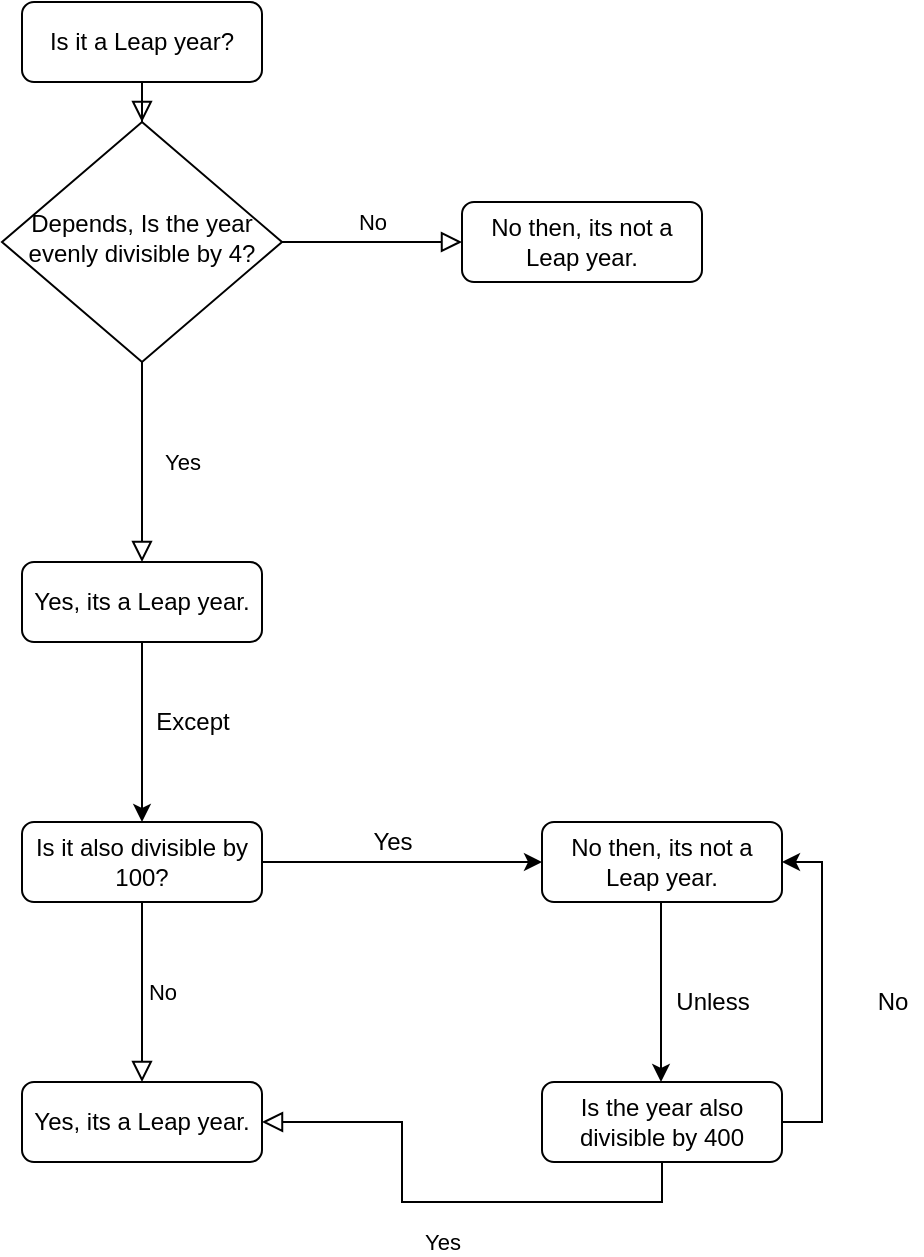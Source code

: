 <mxfile version="14.2.9" type="github">
  <diagram id="C5RBs43oDa-KdzZeNtuy" name="Page-1">
    <mxGraphModel dx="1422" dy="766" grid="1" gridSize="10" guides="1" tooltips="1" connect="1" arrows="1" fold="1" page="1" pageScale="1" pageWidth="827" pageHeight="1169" math="0" shadow="0">
      <root>
        <mxCell id="WIyWlLk6GJQsqaUBKTNV-0" />
        <mxCell id="WIyWlLk6GJQsqaUBKTNV-1" parent="WIyWlLk6GJQsqaUBKTNV-0" />
        <mxCell id="WIyWlLk6GJQsqaUBKTNV-2" value="" style="rounded=0;html=1;jettySize=auto;orthogonalLoop=1;fontSize=11;endArrow=block;endFill=0;endSize=8;strokeWidth=1;shadow=0;labelBackgroundColor=none;edgeStyle=orthogonalEdgeStyle;" parent="WIyWlLk6GJQsqaUBKTNV-1" source="WIyWlLk6GJQsqaUBKTNV-3" target="WIyWlLk6GJQsqaUBKTNV-6" edge="1">
          <mxGeometry relative="1" as="geometry" />
        </mxCell>
        <mxCell id="WIyWlLk6GJQsqaUBKTNV-3" value="Is it a Leap year?" style="rounded=1;whiteSpace=wrap;html=1;fontSize=12;glass=0;strokeWidth=1;shadow=0;" parent="WIyWlLk6GJQsqaUBKTNV-1" vertex="1">
          <mxGeometry x="290" y="10" width="120" height="40" as="geometry" />
        </mxCell>
        <mxCell id="WIyWlLk6GJQsqaUBKTNV-5" value="No" style="edgeStyle=orthogonalEdgeStyle;rounded=0;html=1;jettySize=auto;orthogonalLoop=1;fontSize=11;endArrow=block;endFill=0;endSize=8;strokeWidth=1;shadow=0;labelBackgroundColor=none;" parent="WIyWlLk6GJQsqaUBKTNV-1" source="WIyWlLk6GJQsqaUBKTNV-6" target="WIyWlLk6GJQsqaUBKTNV-7" edge="1">
          <mxGeometry y="10" relative="1" as="geometry">
            <mxPoint as="offset" />
          </mxGeometry>
        </mxCell>
        <mxCell id="WIyWlLk6GJQsqaUBKTNV-6" value="Depends, Is the year evenly divisible by 4?" style="rhombus;whiteSpace=wrap;html=1;shadow=0;fontFamily=Helvetica;fontSize=12;align=center;strokeWidth=1;spacing=6;spacingTop=-4;" parent="WIyWlLk6GJQsqaUBKTNV-1" vertex="1">
          <mxGeometry x="280" y="70" width="140" height="120" as="geometry" />
        </mxCell>
        <mxCell id="WIyWlLk6GJQsqaUBKTNV-7" value="No then, its not a Leap year." style="rounded=1;whiteSpace=wrap;html=1;fontSize=12;glass=0;strokeWidth=1;shadow=0;" parent="WIyWlLk6GJQsqaUBKTNV-1" vertex="1">
          <mxGeometry x="510" y="110" width="120" height="40" as="geometry" />
        </mxCell>
        <mxCell id="KbnFHl4s1l1k2Er0J45L-1" value="Yes" style="rounded=0;html=1;jettySize=auto;orthogonalLoop=1;fontSize=11;endArrow=block;endFill=0;endSize=8;strokeWidth=1;shadow=0;labelBackgroundColor=none;edgeStyle=orthogonalEdgeStyle;exitX=0.5;exitY=1;exitDx=0;exitDy=0;entryX=0.5;entryY=0;entryDx=0;entryDy=0;" edge="1" parent="WIyWlLk6GJQsqaUBKTNV-1" source="WIyWlLk6GJQsqaUBKTNV-6" target="KbnFHl4s1l1k2Er0J45L-2">
          <mxGeometry y="20" relative="1" as="geometry">
            <mxPoint as="offset" />
            <mxPoint x="240" y="130" as="sourcePoint" />
            <mxPoint x="190" y="130" as="targetPoint" />
            <Array as="points">
              <mxPoint x="350" y="290" />
              <mxPoint x="350" y="290" />
            </Array>
          </mxGeometry>
        </mxCell>
        <mxCell id="KbnFHl4s1l1k2Er0J45L-4" style="edgeStyle=orthogonalEdgeStyle;rounded=0;orthogonalLoop=1;jettySize=auto;html=1;exitX=0.5;exitY=1;exitDx=0;exitDy=0;entryX=0.5;entryY=0;entryDx=0;entryDy=0;" edge="1" parent="WIyWlLk6GJQsqaUBKTNV-1" source="KbnFHl4s1l1k2Er0J45L-2" target="KbnFHl4s1l1k2Er0J45L-6">
          <mxGeometry relative="1" as="geometry">
            <mxPoint x="130" y="340" as="targetPoint" />
          </mxGeometry>
        </mxCell>
        <mxCell id="KbnFHl4s1l1k2Er0J45L-2" value="Yes, its a Leap year." style="rounded=1;whiteSpace=wrap;html=1;fontSize=12;glass=0;strokeWidth=1;shadow=0;" vertex="1" parent="WIyWlLk6GJQsqaUBKTNV-1">
          <mxGeometry x="290" y="290" width="120" height="40" as="geometry" />
        </mxCell>
        <mxCell id="KbnFHl4s1l1k2Er0J45L-5" value="Except" style="text;html=1;resizable=0;autosize=1;align=center;verticalAlign=middle;points=[];fillColor=none;strokeColor=none;rounded=0;" vertex="1" parent="WIyWlLk6GJQsqaUBKTNV-1">
          <mxGeometry x="350" y="360" width="50" height="20" as="geometry" />
        </mxCell>
        <mxCell id="KbnFHl4s1l1k2Er0J45L-6" value="Is it also divisible by 100?" style="rounded=1;whiteSpace=wrap;html=1;fontSize=12;glass=0;strokeWidth=1;shadow=0;" vertex="1" parent="WIyWlLk6GJQsqaUBKTNV-1">
          <mxGeometry x="290" y="420" width="120" height="40" as="geometry" />
        </mxCell>
        <mxCell id="KbnFHl4s1l1k2Er0J45L-12" value="No" style="edgeStyle=orthogonalEdgeStyle;rounded=0;html=1;jettySize=auto;orthogonalLoop=1;fontSize=11;endArrow=block;endFill=0;endSize=8;strokeWidth=1;shadow=0;labelBackgroundColor=none;exitX=0.5;exitY=1;exitDx=0;exitDy=0;" edge="1" parent="WIyWlLk6GJQsqaUBKTNV-1" source="KbnFHl4s1l1k2Er0J45L-6">
          <mxGeometry y="10" relative="1" as="geometry">
            <mxPoint as="offset" />
            <mxPoint x="350" y="480" as="sourcePoint" />
            <mxPoint x="350" y="550" as="targetPoint" />
          </mxGeometry>
        </mxCell>
        <mxCell id="KbnFHl4s1l1k2Er0J45L-13" value="Yes, its a Leap year." style="rounded=1;whiteSpace=wrap;html=1;fontSize=12;glass=0;strokeWidth=1;shadow=0;" vertex="1" parent="WIyWlLk6GJQsqaUBKTNV-1">
          <mxGeometry x="290" y="550" width="120" height="40" as="geometry" />
        </mxCell>
        <mxCell id="KbnFHl4s1l1k2Er0J45L-15" value="Unless" style="text;html=1;resizable=0;autosize=1;align=center;verticalAlign=middle;points=[];fillColor=none;strokeColor=none;rounded=0;" vertex="1" parent="WIyWlLk6GJQsqaUBKTNV-1">
          <mxGeometry x="610" y="500" width="50" height="20" as="geometry" />
        </mxCell>
        <mxCell id="KbnFHl4s1l1k2Er0J45L-16" value="Is the year also divisible by 400" style="rounded=1;whiteSpace=wrap;html=1;fontSize=12;glass=0;strokeWidth=1;shadow=0;" vertex="1" parent="WIyWlLk6GJQsqaUBKTNV-1">
          <mxGeometry x="550" y="550" width="120" height="40" as="geometry" />
        </mxCell>
        <mxCell id="KbnFHl4s1l1k2Er0J45L-17" value="No then, its not a Leap year." style="rounded=1;whiteSpace=wrap;html=1;fontSize=12;glass=0;strokeWidth=1;shadow=0;" vertex="1" parent="WIyWlLk6GJQsqaUBKTNV-1">
          <mxGeometry x="550" y="420" width="120" height="40" as="geometry" />
        </mxCell>
        <mxCell id="KbnFHl4s1l1k2Er0J45L-18" style="edgeStyle=orthogonalEdgeStyle;rounded=0;orthogonalLoop=1;jettySize=auto;html=1;exitX=1;exitY=0.5;exitDx=0;exitDy=0;entryX=0;entryY=0.5;entryDx=0;entryDy=0;" edge="1" parent="WIyWlLk6GJQsqaUBKTNV-1" source="KbnFHl4s1l1k2Er0J45L-6" target="KbnFHl4s1l1k2Er0J45L-17">
          <mxGeometry relative="1" as="geometry">
            <mxPoint x="460" y="530" as="targetPoint" />
            <mxPoint x="460" y="440" as="sourcePoint" />
          </mxGeometry>
        </mxCell>
        <mxCell id="KbnFHl4s1l1k2Er0J45L-19" style="edgeStyle=orthogonalEdgeStyle;rounded=0;orthogonalLoop=1;jettySize=auto;html=1;exitX=0.5;exitY=1;exitDx=0;exitDy=0;entryX=0.5;entryY=0;entryDx=0;entryDy=0;" edge="1" parent="WIyWlLk6GJQsqaUBKTNV-1">
          <mxGeometry relative="1" as="geometry">
            <mxPoint x="609.5" y="550" as="targetPoint" />
            <mxPoint x="609.5" y="460" as="sourcePoint" />
          </mxGeometry>
        </mxCell>
        <mxCell id="KbnFHl4s1l1k2Er0J45L-20" value="Yes" style="text;html=1;resizable=0;autosize=1;align=center;verticalAlign=middle;points=[];fillColor=none;strokeColor=none;rounded=0;" vertex="1" parent="WIyWlLk6GJQsqaUBKTNV-1">
          <mxGeometry x="455" y="420" width="40" height="20" as="geometry" />
        </mxCell>
        <mxCell id="KbnFHl4s1l1k2Er0J45L-22" value="Yes" style="rounded=0;html=1;jettySize=auto;orthogonalLoop=1;fontSize=11;endArrow=block;endFill=0;endSize=8;strokeWidth=1;shadow=0;labelBackgroundColor=none;edgeStyle=orthogonalEdgeStyle;exitX=0.5;exitY=1;exitDx=0;exitDy=0;entryX=1;entryY=0.5;entryDx=0;entryDy=0;" edge="1" parent="WIyWlLk6GJQsqaUBKTNV-1" source="KbnFHl4s1l1k2Er0J45L-16" target="KbnFHl4s1l1k2Er0J45L-13">
          <mxGeometry y="20" relative="1" as="geometry">
            <mxPoint as="offset" />
            <mxPoint x="610" y="620" as="sourcePoint" />
            <mxPoint x="610" y="660" as="targetPoint" />
            <Array as="points" />
          </mxGeometry>
        </mxCell>
        <mxCell id="KbnFHl4s1l1k2Er0J45L-23" style="edgeStyle=orthogonalEdgeStyle;rounded=0;orthogonalLoop=1;jettySize=auto;html=1;exitX=1;exitY=0.5;exitDx=0;exitDy=0;entryX=1;entryY=0.5;entryDx=0;entryDy=0;" edge="1" parent="WIyWlLk6GJQsqaUBKTNV-1" source="KbnFHl4s1l1k2Er0J45L-16" target="KbnFHl4s1l1k2Er0J45L-17">
          <mxGeometry relative="1" as="geometry">
            <mxPoint x="710" y="660" as="targetPoint" />
            <mxPoint x="710" y="570" as="sourcePoint" />
          </mxGeometry>
        </mxCell>
        <mxCell id="KbnFHl4s1l1k2Er0J45L-24" value="No" style="text;html=1;resizable=0;autosize=1;align=center;verticalAlign=middle;points=[];fillColor=none;strokeColor=none;rounded=0;" vertex="1" parent="WIyWlLk6GJQsqaUBKTNV-1">
          <mxGeometry x="710" y="500" width="30" height="20" as="geometry" />
        </mxCell>
      </root>
    </mxGraphModel>
  </diagram>
</mxfile>

